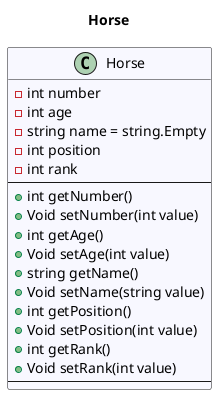 @startuml Horse
title Horse
 class Horse #GhostWhite {
- int number
- int age
- string name = string.Empty
- int position
- int rank
---
+ int getNumber()
+ Void setNumber(int value)
+ int getAge()
+ Void setAge(int value)
+ string getName()
+ Void setName(string value)
+ int getPosition()
+ Void setPosition(int value)
+ int getRank()
+ Void setRank(int value)
---
}
@enduml
